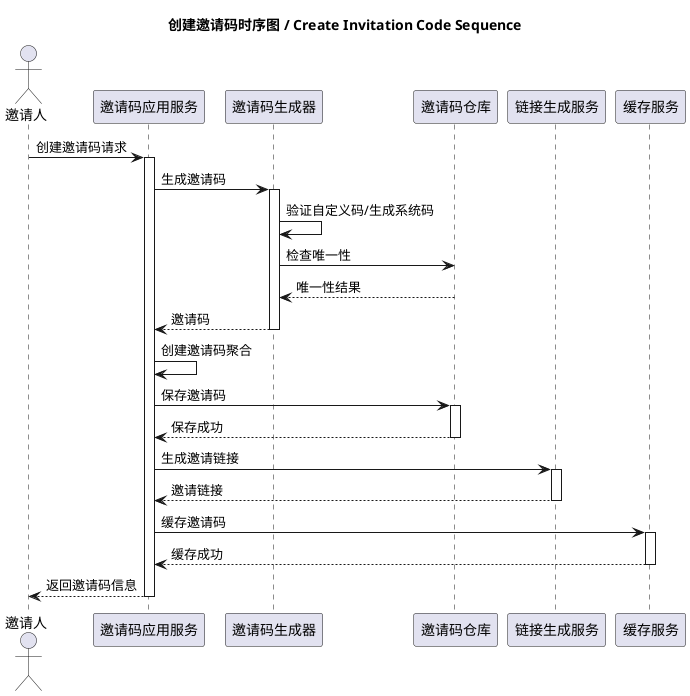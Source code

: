 @startuml create_invitation_sequence

title 创建邀请码时序图 / Create Invitation Code Sequence

actor 邀请人 as Inviter
participant "邀请码应用服务" as InvitationApp
participant "邀请码生成器" as CodeGenerator
participant "邀请码仓库" as CodeRepo
participant "链接生成服务" as LinkService
participant "缓存服务" as Cache

Inviter -> InvitationApp: 创建邀请码请求
activate InvitationApp

InvitationApp -> CodeGenerator: 生成邀请码
activate CodeGenerator
CodeGenerator -> CodeGenerator: 验证自定义码/生成系统码
CodeGenerator -> CodeRepo: 检查唯一性
CodeRepo --> CodeGenerator: 唯一性结果
CodeGenerator --> InvitationApp: 邀请码
deactivate CodeGenerator

InvitationApp -> InvitationApp: 创建邀请码聚合
InvitationApp -> CodeRepo: 保存邀请码
activate CodeRepo
CodeRepo --> InvitationApp: 保存成功
deactivate CodeRepo

InvitationApp -> LinkService: 生成邀请链接
activate LinkService
LinkService --> InvitationApp: 邀请链接
deactivate LinkService

InvitationApp -> Cache: 缓存邀请码
activate Cache
Cache --> InvitationApp: 缓存成功
deactivate Cache

InvitationApp --> Inviter: 返回邀请码信息
deactivate InvitationApp

@enduml 